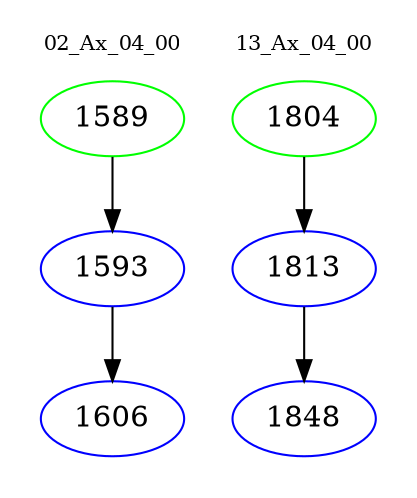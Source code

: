 digraph{
subgraph cluster_0 {
color = white
label = "02_Ax_04_00";
fontsize=10;
T0_1589 [label="1589", color="green"]
T0_1589 -> T0_1593 [color="black"]
T0_1593 [label="1593", color="blue"]
T0_1593 -> T0_1606 [color="black"]
T0_1606 [label="1606", color="blue"]
}
subgraph cluster_1 {
color = white
label = "13_Ax_04_00";
fontsize=10;
T1_1804 [label="1804", color="green"]
T1_1804 -> T1_1813 [color="black"]
T1_1813 [label="1813", color="blue"]
T1_1813 -> T1_1848 [color="black"]
T1_1848 [label="1848", color="blue"]
}
}
